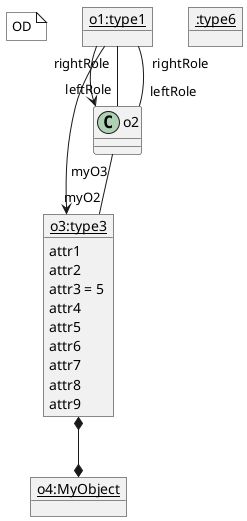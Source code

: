 @startuml
note "OD" as tag #white
object "__o1:type1__" as o1 {
}
object "__o3:type3__" as o3 {
  attr1
  attr2
  attr3 = 5
  attr4
  attr5
  attr6
  attr7
  attr8
  attr9
}
object "__o4:MyObject__" as o4 {
}
object "__:type6__" as type6 {
}
o1-->o2
o2 "leftRole" -- "rightRole" o1
o2 "leftRole" -- "rightRole" o1
o2 "myO3" -- "myO2" o3
o1-->o3
o3*--*o4
@enduml